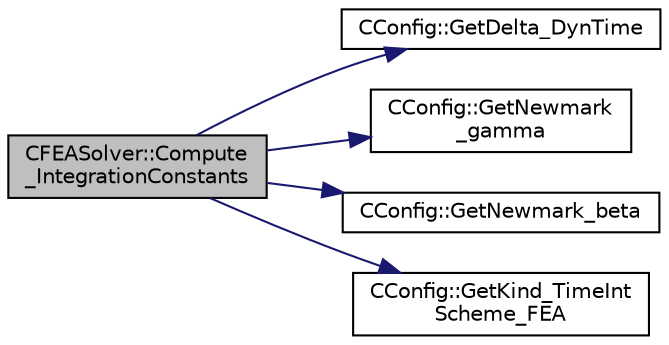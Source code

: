 digraph "CFEASolver::Compute_IntegrationConstants"
{
  edge [fontname="Helvetica",fontsize="10",labelfontname="Helvetica",labelfontsize="10"];
  node [fontname="Helvetica",fontsize="10",shape=record];
  rankdir="LR";
  Node239 [label="CFEASolver::Compute\l_IntegrationConstants",height=0.2,width=0.4,color="black", fillcolor="grey75", style="filled", fontcolor="black"];
  Node239 -> Node240 [color="midnightblue",fontsize="10",style="solid",fontname="Helvetica"];
  Node240 [label="CConfig::GetDelta_DynTime",height=0.2,width=0.4,color="black", fillcolor="white", style="filled",URL="$class_c_config.html#a878d0706882c22f85903e27e1047b3ea",tooltip="If we are prforming an unsteady simulation, there is only one value of the time step for the complete..."];
  Node239 -> Node241 [color="midnightblue",fontsize="10",style="solid",fontname="Helvetica"];
  Node241 [label="CConfig::GetNewmark\l_gamma",height=0.2,width=0.4,color="black", fillcolor="white", style="filled",URL="$class_c_config.html#a1058c0267f12a45f9a83e0963d3c3456",tooltip="Get Newmark delta parameter. "];
  Node239 -> Node242 [color="midnightblue",fontsize="10",style="solid",fontname="Helvetica"];
  Node242 [label="CConfig::GetNewmark_beta",height=0.2,width=0.4,color="black", fillcolor="white", style="filled",URL="$class_c_config.html#aa4ee4ad0dcb00b78f678e053daa0c428",tooltip="Get Newmark alpha parameter. "];
  Node239 -> Node243 [color="midnightblue",fontsize="10",style="solid",fontname="Helvetica"];
  Node243 [label="CConfig::GetKind_TimeInt\lScheme_FEA",height=0.2,width=0.4,color="black", fillcolor="white", style="filled",URL="$class_c_config.html#a4cf38e5edc94f4da2cb15201b3f6c09e",tooltip="Get the kind of integration scheme (explicit or implicit) for the flow equations. ..."];
}
